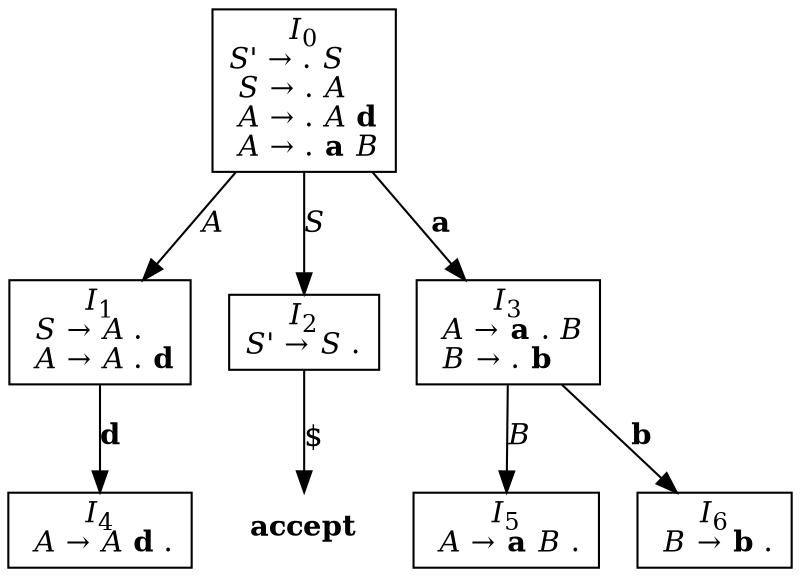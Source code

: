 digraph automaton {
	node [shape=record]
	I0 [label=<<I>I</I><SUB>0</SUB><BR/><I>S'</I> &#8594; . <I>S</I><BR ALIGN="LEFT"/><I> S</I> &#8594; . <I>A</I><BR ALIGN="LEFT"/><I> A</I> &#8594; . <I>A</I> <B>d</B><BR ALIGN="LEFT"/><I> A</I> &#8594; . <B>a</B> <I>B</I><BR ALIGN="LEFT"/>>]
	I1 [label=<<I>I</I><SUB>1</SUB><BR/><I> S</I> &#8594; <I>A</I> .<BR ALIGN="LEFT"/><I> A</I> &#8594; <I>A</I> . <B>d</B><BR ALIGN="LEFT"/>>]
	I2 [label=<<I>I</I><SUB>2</SUB><BR/><I>S'</I> &#8594; <I>S</I> .<BR ALIGN="LEFT"/>>]
	I3 [label=<<I>I</I><SUB>3</SUB><BR/><I> A</I> &#8594; <B>a</B> . <I>B</I><BR ALIGN="LEFT"/><I> B</I> &#8594; . <B>b</B><BR ALIGN="LEFT"/>>]
	I4 [label=<<I>I</I><SUB>4</SUB><BR/><I> A</I> &#8594; <I>A</I> <B>d</B> .<BR ALIGN="LEFT"/>>]
	I5 [label=<<I>I</I><SUB>5</SUB><BR/><I> A</I> &#8594; <B>a</B> <I>B</I> .<BR ALIGN="LEFT"/>>]
	I6 [label=<<I>I</I><SUB>6</SUB><BR/><I> B</I> &#8594; <B>b</B> .<BR ALIGN="LEFT"/>>]
	I0 -> I3 [label=<<B>a</B>>]
	I0 -> I1 [label=<<I>A</I>>]
	I0 -> I2 [label=<<I>S</I>>]
	I1 -> I4 [label=<<B>d</B>>]
	acc [label=<<B>accept</B>> shape=none]
	I2 -> acc [label="$"]
	I3 -> I6 [label=<<B>b</B>>]
	I3 -> I5 [label=<<I>B</I>>]
}

